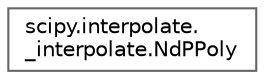 digraph "Graphical Class Hierarchy"
{
 // LATEX_PDF_SIZE
  bgcolor="transparent";
  edge [fontname=Helvetica,fontsize=10,labelfontname=Helvetica,labelfontsize=10];
  node [fontname=Helvetica,fontsize=10,shape=box,height=0.2,width=0.4];
  rankdir="LR";
  Node0 [id="Node000000",label="scipy.interpolate.\l_interpolate.NdPPoly",height=0.2,width=0.4,color="grey40", fillcolor="white", style="filled",URL="$d1/d7e/classscipy_1_1interpolate_1_1__interpolate_1_1NdPPoly.html",tooltip=" "];
}
